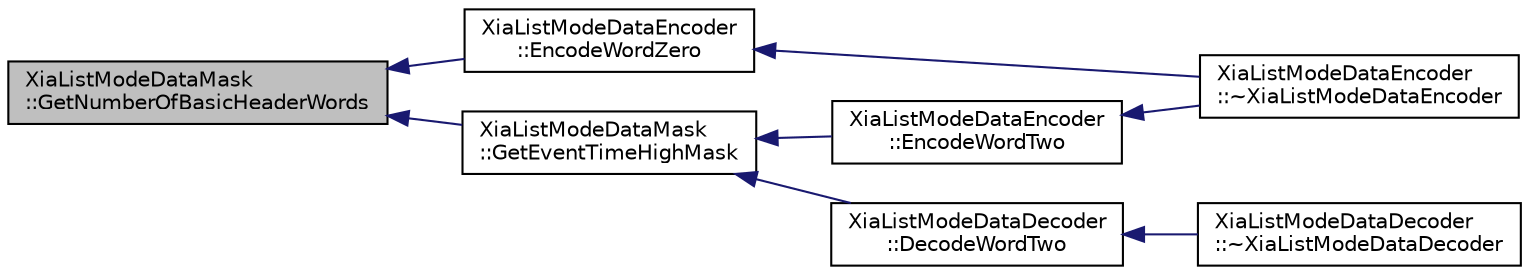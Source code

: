 digraph "XiaListModeDataMask::GetNumberOfBasicHeaderWords"
{
  edge [fontname="Helvetica",fontsize="10",labelfontname="Helvetica",labelfontsize="10"];
  node [fontname="Helvetica",fontsize="10",shape=record];
  rankdir="LR";
  Node1 [label="XiaListModeDataMask\l::GetNumberOfBasicHeaderWords",height=0.2,width=0.4,color="black", fillcolor="grey75", style="filled", fontcolor="black"];
  Node1 -> Node2 [dir="back",color="midnightblue",fontsize="10",style="solid",fontname="Helvetica"];
  Node2 [label="XiaListModeDataEncoder\l::EncodeWordZero",height=0.2,width=0.4,color="black", fillcolor="white", style="filled",URL="$df/d1a/class_xia_list_mode_data_encoder.html#a350fa2d6e02e1f5ac42e4c96a948a56e"];
  Node2 -> Node3 [dir="back",color="midnightblue",fontsize="10",style="solid",fontname="Helvetica"];
  Node3 [label="XiaListModeDataEncoder\l::~XiaListModeDataEncoder",height=0.2,width=0.4,color="black", fillcolor="white", style="filled",URL="$df/d1a/class_xia_list_mode_data_encoder.html#a122e039afbbef6a4ed4258544ec46a18",tooltip="Default destructor. "];
  Node1 -> Node4 [dir="back",color="midnightblue",fontsize="10",style="solid",fontname="Helvetica"];
  Node4 [label="XiaListModeDataMask\l::GetEventTimeHighMask",height=0.2,width=0.4,color="black", fillcolor="white", style="filled",URL="$dc/d76/class_xia_list_mode_data_mask.html#a222b7a8ecedae77bc02983ca8188737c"];
  Node4 -> Node5 [dir="back",color="midnightblue",fontsize="10",style="solid",fontname="Helvetica"];
  Node5 [label="XiaListModeDataDecoder\l::DecodeWordTwo",height=0.2,width=0.4,color="black", fillcolor="white", style="filled",URL="$df/dea/class_xia_list_mode_data_decoder.html#abdbdbd7e8fac0ef5926fdbb86ec94a17"];
  Node5 -> Node6 [dir="back",color="midnightblue",fontsize="10",style="solid",fontname="Helvetica"];
  Node6 [label="XiaListModeDataDecoder\l::~XiaListModeDataDecoder",height=0.2,width=0.4,color="black", fillcolor="white", style="filled",URL="$df/dea/class_xia_list_mode_data_decoder.html#a31629a35b4ce7c55e85aec7d8119d281",tooltip="Default destructor. "];
  Node4 -> Node7 [dir="back",color="midnightblue",fontsize="10",style="solid",fontname="Helvetica"];
  Node7 [label="XiaListModeDataEncoder\l::EncodeWordTwo",height=0.2,width=0.4,color="black", fillcolor="white", style="filled",URL="$df/d1a/class_xia_list_mode_data_encoder.html#af44e2798aca39627474cb444fd28cab4"];
  Node7 -> Node3 [dir="back",color="midnightblue",fontsize="10",style="solid",fontname="Helvetica"];
}
